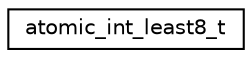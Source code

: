 digraph "Graphical Class Hierarchy"
{
 // LATEX_PDF_SIZE
  edge [fontname="Helvetica",fontsize="10",labelfontname="Helvetica",labelfontsize="10"];
  node [fontname="Helvetica",fontsize="10",shape=record];
  rankdir="LR";
  Node0 [label="atomic_int_least8_t",height=0.2,width=0.4,color="black", fillcolor="white", style="filled",URL="$structatomic__int__least8__t.html",tooltip="Type with the same alignment and size as atomic_int_least8_t"];
}
